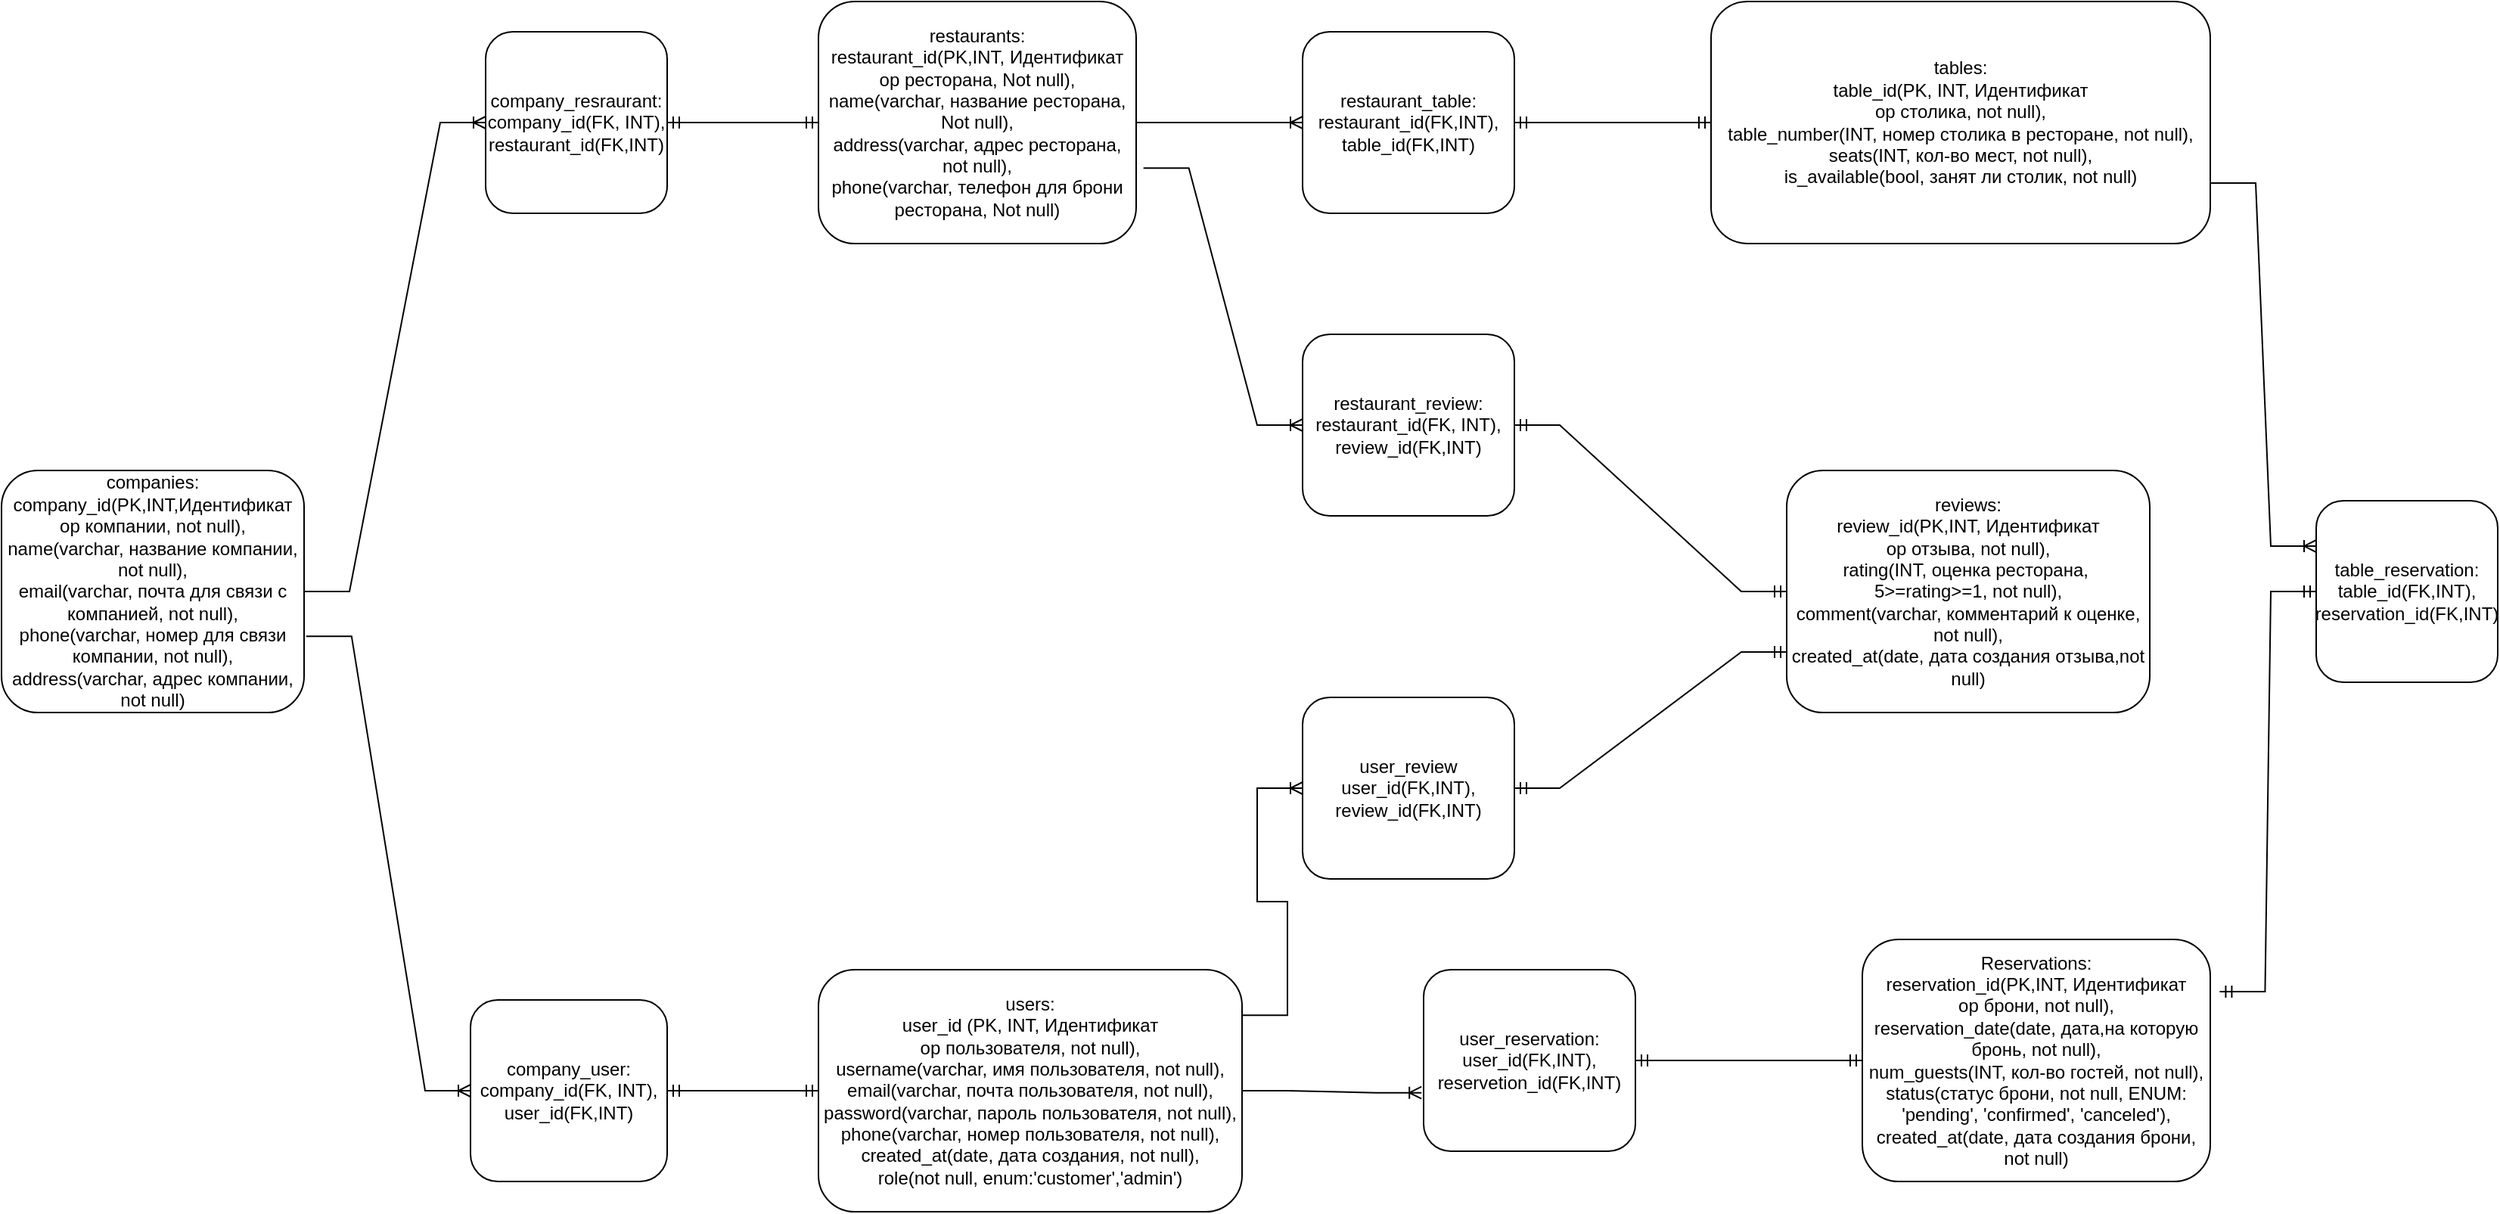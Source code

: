 <mxfile version="24.7.17">
  <diagram name="Page-1" id="y2FbfRWG-SlphSePzfHl">
    <mxGraphModel dx="2309" dy="1216" grid="1" gridSize="10" guides="1" tooltips="1" connect="1" arrows="1" fold="1" page="0" pageScale="1" pageWidth="850" pageHeight="1100" math="0" shadow="0">
      <root>
        <mxCell id="0" />
        <mxCell id="1" parent="0" />
        <mxCell id="GNMogQ8rWSPsrMY0_1iX-1" value="users:&lt;div&gt;user_id (PK, INT,&amp;nbsp;&lt;span style=&quot;background-color: initial;&quot;&gt;Идентификат&lt;/span&gt;&lt;/div&gt;&lt;div&gt;&lt;span style=&quot;background-color: initial;&quot;&gt;ор пользователя, not null&lt;/span&gt;),&lt;/div&gt;&lt;div&gt;username(varchar, имя пользователя, not null),&lt;/div&gt;&lt;div&gt;email(varchar, почта пользователя, not null),&lt;/div&gt;&lt;div&gt;password(varchar, пароль пользователя, not null),&lt;/div&gt;&lt;div&gt;phone(varchar, номер пользователя, not null),&lt;/div&gt;&lt;div&gt;created_at(date, дата создания, not null),&lt;/div&gt;&lt;div&gt;role(not null, enum:&#39;customer&#39;,&#39;admin&#39;)&lt;/div&gt;" style="rounded=1;whiteSpace=wrap;html=1;" parent="1" vertex="1">
          <mxGeometry x="260" y="650" width="280" height="160" as="geometry" />
        </mxCell>
        <mxCell id="GNMogQ8rWSPsrMY0_1iX-2" value="restaurants:&lt;div&gt;restaurant_id(PK,INT,&amp;nbsp;&lt;span style=&quot;background-color: initial;&quot;&gt;Идентификат&lt;/span&gt;&lt;/div&gt;&lt;div&gt;&lt;span style=&quot;background-color: initial;&quot;&gt;ор ресторана, Not null&lt;/span&gt;),&lt;/div&gt;&lt;div&gt;name(varchar, название ресторана, Not null),&lt;/div&gt;&lt;div&gt;address(varchar, адрес ресторана, not null),&lt;/div&gt;&lt;div&gt;phone(varchar, телефон для брони ресторана, Not null)&lt;/div&gt;" style="rounded=1;whiteSpace=wrap;html=1;" parent="1" vertex="1">
          <mxGeometry x="260" y="10" width="210" height="160" as="geometry" />
        </mxCell>
        <mxCell id="GNMogQ8rWSPsrMY0_1iX-3" value="&lt;div&gt;reviews:&lt;/div&gt;&lt;div&gt;review_id(PK,INT,&amp;nbsp;&lt;span style=&quot;background-color: initial;&quot;&gt;Идентификат&lt;/span&gt;&lt;/div&gt;&lt;div&gt;&lt;span style=&quot;background-color: initial;&quot;&gt;ор отзыва, not null&lt;/span&gt;),&lt;/div&gt;&lt;div&gt;rating(INT, оценка ресторана,&amp;nbsp; 5&amp;gt;=rating&amp;gt;=1, not null),&lt;/div&gt;&lt;div&gt;comment(varchar, комментарий к оценке, not null),&lt;/div&gt;&lt;div&gt;created_at(date, дата создания отзыва,not null)&lt;/div&gt;" style="rounded=1;whiteSpace=wrap;html=1;" parent="1" vertex="1">
          <mxGeometry x="900" y="320" width="240" height="160" as="geometry" />
        </mxCell>
        <mxCell id="GNMogQ8rWSPsrMY0_1iX-4" value="tables:&lt;div&gt;table_id(PK, INT,&amp;nbsp;&lt;span style=&quot;background-color: initial;&quot;&gt;Идентификат&lt;/span&gt;&lt;/div&gt;&lt;div&gt;&lt;span style=&quot;background-color: initial;&quot;&gt;ор столика, not null&lt;/span&gt;),&lt;/div&gt;&lt;div&gt;&lt;span style=&quot;background-color: initial;&quot;&gt;table_number(INT, номер столика в ресторане, not null),&lt;/span&gt;&lt;/div&gt;&lt;div&gt;&lt;span style=&quot;background-color: initial;&quot;&gt;seats(INT, кол-во мест, not null),&lt;/span&gt;&lt;/div&gt;&lt;div&gt;&lt;span style=&quot;background-color: initial;&quot;&gt;is_available(bool, занят ли столик, not null)&lt;/span&gt;&lt;/div&gt;" style="rounded=1;whiteSpace=wrap;html=1;" parent="1" vertex="1">
          <mxGeometry x="850" y="10" width="330" height="160" as="geometry" />
        </mxCell>
        <mxCell id="GNMogQ8rWSPsrMY0_1iX-5" value="companies:&lt;div&gt;company_id(PK,INT,&lt;span style=&quot;background-color: initial;&quot;&gt;Идентификат&lt;/span&gt;&lt;/div&gt;&lt;div&gt;&lt;span style=&quot;background-color: initial;&quot;&gt;ор компании, not null&lt;/span&gt;),&lt;/div&gt;&lt;div&gt;name(varchar, название компании, not null),&lt;/div&gt;&lt;div&gt;email(varchar, почта для связи с компанией, not null),&lt;/div&gt;&lt;div&gt;phone(varchar, номер для связи компании, not null),&lt;/div&gt;&lt;div&gt;address(varchar, адрес компании, not null)&lt;/div&gt;" style="rounded=1;whiteSpace=wrap;html=1;" parent="1" vertex="1">
          <mxGeometry x="-280" y="320" width="200" height="160" as="geometry" />
        </mxCell>
        <mxCell id="GNMogQ8rWSPsrMY0_1iX-6" value="&lt;div&gt;Reservations:&lt;/div&gt;&lt;div&gt;reservation_id(PK,INT,&amp;nbsp;&lt;span style=&quot;background-color: initial;&quot;&gt;Идентификат&lt;/span&gt;&lt;/div&gt;&lt;div&gt;&lt;span style=&quot;background-color: initial;&quot;&gt;ор брони, not null&lt;/span&gt;),&lt;/div&gt;&lt;div&gt;reservation_date(date, дата,на которую бронь, not null),&lt;/div&gt;&lt;div&gt;num_guests(INT, кол-во гостей, not null),&lt;/div&gt;&lt;div&gt;status(статус брони, not null, ENUM: &#39;pending&#39;, &#39;confirmed&#39;, &#39;canceled&#39;),&lt;/div&gt;&lt;div&gt;created_at(date, дата создания брони, not null)&lt;/div&gt;" style="rounded=1;whiteSpace=wrap;html=1;" parent="1" vertex="1">
          <mxGeometry x="950" y="630" width="230" height="160" as="geometry" />
        </mxCell>
        <mxCell id="GNMogQ8rWSPsrMY0_1iX-9" value="" style="edgeStyle=entityRelationEdgeStyle;fontSize=12;html=1;endArrow=ERoneToMany;rounded=0;exitX=1;exitY=0.5;exitDx=0;exitDy=0;entryX=0;entryY=0.5;entryDx=0;entryDy=0;" parent="1" source="GNMogQ8rWSPsrMY0_1iX-2" target="6i6lHuJstWZUZ3HUDCMj-6" edge="1">
          <mxGeometry width="100" height="100" relative="1" as="geometry">
            <mxPoint x="370" y="400" as="sourcePoint" />
            <mxPoint x="470" y="300" as="targetPoint" />
          </mxGeometry>
        </mxCell>
        <mxCell id="GNMogQ8rWSPsrMY0_1iX-10" value="" style="edgeStyle=entityRelationEdgeStyle;fontSize=12;html=1;endArrow=ERoneToMany;rounded=0;exitX=1.023;exitY=0.688;exitDx=0;exitDy=0;entryX=0;entryY=0.5;entryDx=0;entryDy=0;exitPerimeter=0;" parent="1" source="GNMogQ8rWSPsrMY0_1iX-2" target="6i6lHuJstWZUZ3HUDCMj-13" edge="1">
          <mxGeometry width="100" height="100" relative="1" as="geometry">
            <mxPoint x="350" y="180" as="sourcePoint" />
            <mxPoint x="530" y="180" as="targetPoint" />
            <Array as="points">
              <mxPoint x="340" y="170" />
            </Array>
          </mxGeometry>
        </mxCell>
        <mxCell id="GNMogQ8rWSPsrMY0_1iX-11" value="" style="edgeStyle=entityRelationEdgeStyle;fontSize=12;html=1;endArrow=ERoneToMany;rounded=0;exitX=1;exitY=0.75;exitDx=0;exitDy=0;entryX=0;entryY=0.25;entryDx=0;entryDy=0;" parent="1" source="GNMogQ8rWSPsrMY0_1iX-4" target="6i6lHuJstWZUZ3HUDCMj-8" edge="1">
          <mxGeometry width="100" height="100" relative="1" as="geometry">
            <mxPoint x="350" y="180" as="sourcePoint" />
            <mxPoint x="530" y="180" as="targetPoint" />
            <Array as="points">
              <mxPoint x="590" y="290" />
            </Array>
          </mxGeometry>
        </mxCell>
        <mxCell id="GNMogQ8rWSPsrMY0_1iX-12" value="" style="edgeStyle=entityRelationEdgeStyle;fontSize=12;html=1;endArrow=ERoneToMany;rounded=0;entryX=0;entryY=0.5;entryDx=0;entryDy=0;" parent="1" source="GNMogQ8rWSPsrMY0_1iX-5" target="6i6lHuJstWZUZ3HUDCMj-1" edge="1">
          <mxGeometry width="100" height="100" relative="1" as="geometry">
            <mxPoint x="350" y="180" as="sourcePoint" />
            <mxPoint x="530" y="180" as="targetPoint" />
            <Array as="points">
              <mxPoint x="160" y="380" />
            </Array>
          </mxGeometry>
        </mxCell>
        <mxCell id="GNMogQ8rWSPsrMY0_1iX-15" value="" style="edgeStyle=entityRelationEdgeStyle;fontSize=12;html=1;endArrow=ERoneToMany;rounded=0;exitX=1;exitY=0.188;exitDx=0;exitDy=0;exitPerimeter=0;" parent="1" source="GNMogQ8rWSPsrMY0_1iX-1" target="6i6lHuJstWZUZ3HUDCMj-12" edge="1">
          <mxGeometry width="100" height="100" relative="1" as="geometry">
            <mxPoint x="370" y="400" as="sourcePoint" />
            <mxPoint x="470" y="300" as="targetPoint" />
          </mxGeometry>
        </mxCell>
        <mxCell id="GNMogQ8rWSPsrMY0_1iX-17" value="" style="edgeStyle=entityRelationEdgeStyle;fontSize=12;html=1;endArrow=ERoneToMany;rounded=0;exitX=1.007;exitY=0.685;exitDx=0;exitDy=0;exitPerimeter=0;" parent="1" source="GNMogQ8rWSPsrMY0_1iX-5" target="6i6lHuJstWZUZ3HUDCMj-4" edge="1">
          <mxGeometry width="100" height="100" relative="1" as="geometry">
            <mxPoint x="180" y="390" as="sourcePoint" />
            <mxPoint x="250" y="190" as="targetPoint" />
            <Array as="points">
              <mxPoint x="170" y="390" />
            </Array>
          </mxGeometry>
        </mxCell>
        <mxCell id="6i6lHuJstWZUZ3HUDCMj-1" value="company_resraurant:&lt;div&gt;company_id(FK, INT),&lt;/div&gt;&lt;div&gt;restaurant_id(FK,INT)&lt;/div&gt;" style="rounded=1;whiteSpace=wrap;html=1;" vertex="1" parent="1">
          <mxGeometry x="40" y="30" width="120" height="120" as="geometry" />
        </mxCell>
        <mxCell id="6i6lHuJstWZUZ3HUDCMj-2" value="" style="edgeStyle=entityRelationEdgeStyle;fontSize=12;html=1;endArrow=ERmandOne;startArrow=ERmandOne;rounded=0;exitX=1;exitY=0.5;exitDx=0;exitDy=0;entryX=0;entryY=0.5;entryDx=0;entryDy=0;" edge="1" parent="1" source="6i6lHuJstWZUZ3HUDCMj-1" target="GNMogQ8rWSPsrMY0_1iX-2">
          <mxGeometry width="100" height="100" relative="1" as="geometry">
            <mxPoint x="240" y="470" as="sourcePoint" />
            <mxPoint x="340" y="370" as="targetPoint" />
          </mxGeometry>
        </mxCell>
        <mxCell id="6i6lHuJstWZUZ3HUDCMj-4" value="company_user:&lt;div&gt;company_id(FK, INT),&lt;/div&gt;&lt;div&gt;user_id(FK,INT)&lt;/div&gt;" style="rounded=1;whiteSpace=wrap;html=1;" vertex="1" parent="1">
          <mxGeometry x="30" y="670" width="130" height="120" as="geometry" />
        </mxCell>
        <mxCell id="6i6lHuJstWZUZ3HUDCMj-5" value="" style="edgeStyle=entityRelationEdgeStyle;fontSize=12;html=1;endArrow=ERmandOne;startArrow=ERmandOne;rounded=0;exitX=1;exitY=0.5;exitDx=0;exitDy=0;entryX=0;entryY=0.5;entryDx=0;entryDy=0;" edge="1" parent="1" source="6i6lHuJstWZUZ3HUDCMj-4" target="GNMogQ8rWSPsrMY0_1iX-1">
          <mxGeometry width="100" height="100" relative="1" as="geometry">
            <mxPoint x="170" y="270" as="sourcePoint" />
            <mxPoint x="250" y="190" as="targetPoint" />
          </mxGeometry>
        </mxCell>
        <mxCell id="6i6lHuJstWZUZ3HUDCMj-6" value="restaurant_table:&lt;div&gt;restaurant_id(FK,INT),&lt;/div&gt;&lt;div&gt;table_id(FK,INT)&lt;/div&gt;" style="rounded=1;whiteSpace=wrap;html=1;" vertex="1" parent="1">
          <mxGeometry x="580" y="30" width="140" height="120" as="geometry" />
        </mxCell>
        <mxCell id="6i6lHuJstWZUZ3HUDCMj-7" value="" style="edgeStyle=entityRelationEdgeStyle;fontSize=12;html=1;endArrow=ERmandOne;startArrow=ERmandOne;rounded=0;exitX=1;exitY=0.5;exitDx=0;exitDy=0;" edge="1" parent="1" source="6i6lHuJstWZUZ3HUDCMj-6" target="GNMogQ8rWSPsrMY0_1iX-4">
          <mxGeometry width="100" height="100" relative="1" as="geometry">
            <mxPoint x="340" y="390" as="sourcePoint" />
            <mxPoint x="440" y="290" as="targetPoint" />
          </mxGeometry>
        </mxCell>
        <mxCell id="6i6lHuJstWZUZ3HUDCMj-8" value="table_reservation:&lt;div&gt;table_id(FK,INT),&lt;/div&gt;&lt;div&gt;reservation_id(FK,INT)&lt;/div&gt;" style="rounded=1;whiteSpace=wrap;html=1;" vertex="1" parent="1">
          <mxGeometry x="1250" y="340" width="120" height="120" as="geometry" />
        </mxCell>
        <mxCell id="6i6lHuJstWZUZ3HUDCMj-9" value="" style="edgeStyle=entityRelationEdgeStyle;fontSize=12;html=1;endArrow=ERmandOne;startArrow=ERmandOne;rounded=0;exitX=1.027;exitY=0.216;exitDx=0;exitDy=0;exitPerimeter=0;" edge="1" parent="1" source="GNMogQ8rWSPsrMY0_1iX-6" target="6i6lHuJstWZUZ3HUDCMj-8">
          <mxGeometry width="100" height="100" relative="1" as="geometry">
            <mxPoint x="640" y="570" as="sourcePoint" />
            <mxPoint x="740" y="470" as="targetPoint" />
          </mxGeometry>
        </mxCell>
        <mxCell id="6i6lHuJstWZUZ3HUDCMj-11" value="" style="edgeStyle=entityRelationEdgeStyle;fontSize=12;html=1;endArrow=ERoneToMany;rounded=0;exitX=1;exitY=0.5;exitDx=0;exitDy=0;entryX=-0.01;entryY=0.678;entryDx=0;entryDy=0;entryPerimeter=0;" edge="1" parent="1" source="GNMogQ8rWSPsrMY0_1iX-1" target="6i6lHuJstWZUZ3HUDCMj-10">
          <mxGeometry width="100" height="100" relative="1" as="geometry">
            <mxPoint x="360" y="620" as="sourcePoint" />
            <mxPoint x="1039" y="688" as="targetPoint" />
            <Array as="points" />
          </mxGeometry>
        </mxCell>
        <mxCell id="6i6lHuJstWZUZ3HUDCMj-10" value="user_reservation:&lt;div&gt;user_id(FK,INT),&lt;/div&gt;&lt;div&gt;reservetion_id(FK,INT)&lt;/div&gt;" style="rounded=1;whiteSpace=wrap;html=1;" vertex="1" parent="1">
          <mxGeometry x="660" y="650" width="140" height="120" as="geometry" />
        </mxCell>
        <mxCell id="6i6lHuJstWZUZ3HUDCMj-12" value="user_review&lt;div&gt;user_id(FK,INT),&lt;/div&gt;&lt;div&gt;review_id(FK,INT)&lt;/div&gt;" style="rounded=1;whiteSpace=wrap;html=1;" vertex="1" parent="1">
          <mxGeometry x="580" y="470" width="140" height="120" as="geometry" />
        </mxCell>
        <mxCell id="6i6lHuJstWZUZ3HUDCMj-13" value="restaurant_review:&lt;div&gt;restaurant_id(FK, INT),&lt;/div&gt;&lt;div&gt;review_id(FK,INT)&lt;/div&gt;" style="rounded=1;whiteSpace=wrap;html=1;" vertex="1" parent="1">
          <mxGeometry x="580" y="230" width="140" height="120" as="geometry" />
        </mxCell>
        <mxCell id="6i6lHuJstWZUZ3HUDCMj-14" value="" style="edgeStyle=entityRelationEdgeStyle;fontSize=12;html=1;endArrow=ERmandOne;startArrow=ERmandOne;rounded=0;entryX=1;entryY=0.5;entryDx=0;entryDy=0;" edge="1" parent="1" source="GNMogQ8rWSPsrMY0_1iX-6" target="6i6lHuJstWZUZ3HUDCMj-10">
          <mxGeometry width="100" height="100" relative="1" as="geometry">
            <mxPoint x="1050" y="630" as="sourcePoint" />
            <mxPoint x="1020" y="400" as="targetPoint" />
          </mxGeometry>
        </mxCell>
        <mxCell id="6i6lHuJstWZUZ3HUDCMj-15" value="" style="edgeStyle=entityRelationEdgeStyle;fontSize=12;html=1;endArrow=ERmandOne;startArrow=ERmandOne;rounded=0;entryX=1;entryY=0.5;entryDx=0;entryDy=0;exitX=0;exitY=0.75;exitDx=0;exitDy=0;" edge="1" parent="1" source="GNMogQ8rWSPsrMY0_1iX-3" target="6i6lHuJstWZUZ3HUDCMj-12">
          <mxGeometry width="100" height="100" relative="1" as="geometry">
            <mxPoint x="1050" y="670" as="sourcePoint" />
            <mxPoint x="760" y="660" as="targetPoint" />
          </mxGeometry>
        </mxCell>
        <mxCell id="6i6lHuJstWZUZ3HUDCMj-16" value="" style="edgeStyle=entityRelationEdgeStyle;fontSize=12;html=1;endArrow=ERmandOne;startArrow=ERmandOne;rounded=0;entryX=1;entryY=0.5;entryDx=0;entryDy=0;exitX=0;exitY=0.5;exitDx=0;exitDy=0;" edge="1" parent="1" source="GNMogQ8rWSPsrMY0_1iX-3" target="6i6lHuJstWZUZ3HUDCMj-13">
          <mxGeometry width="100" height="100" relative="1" as="geometry">
            <mxPoint x="670" y="430" as="sourcePoint" />
            <mxPoint x="590" y="490" as="targetPoint" />
          </mxGeometry>
        </mxCell>
      </root>
    </mxGraphModel>
  </diagram>
</mxfile>
